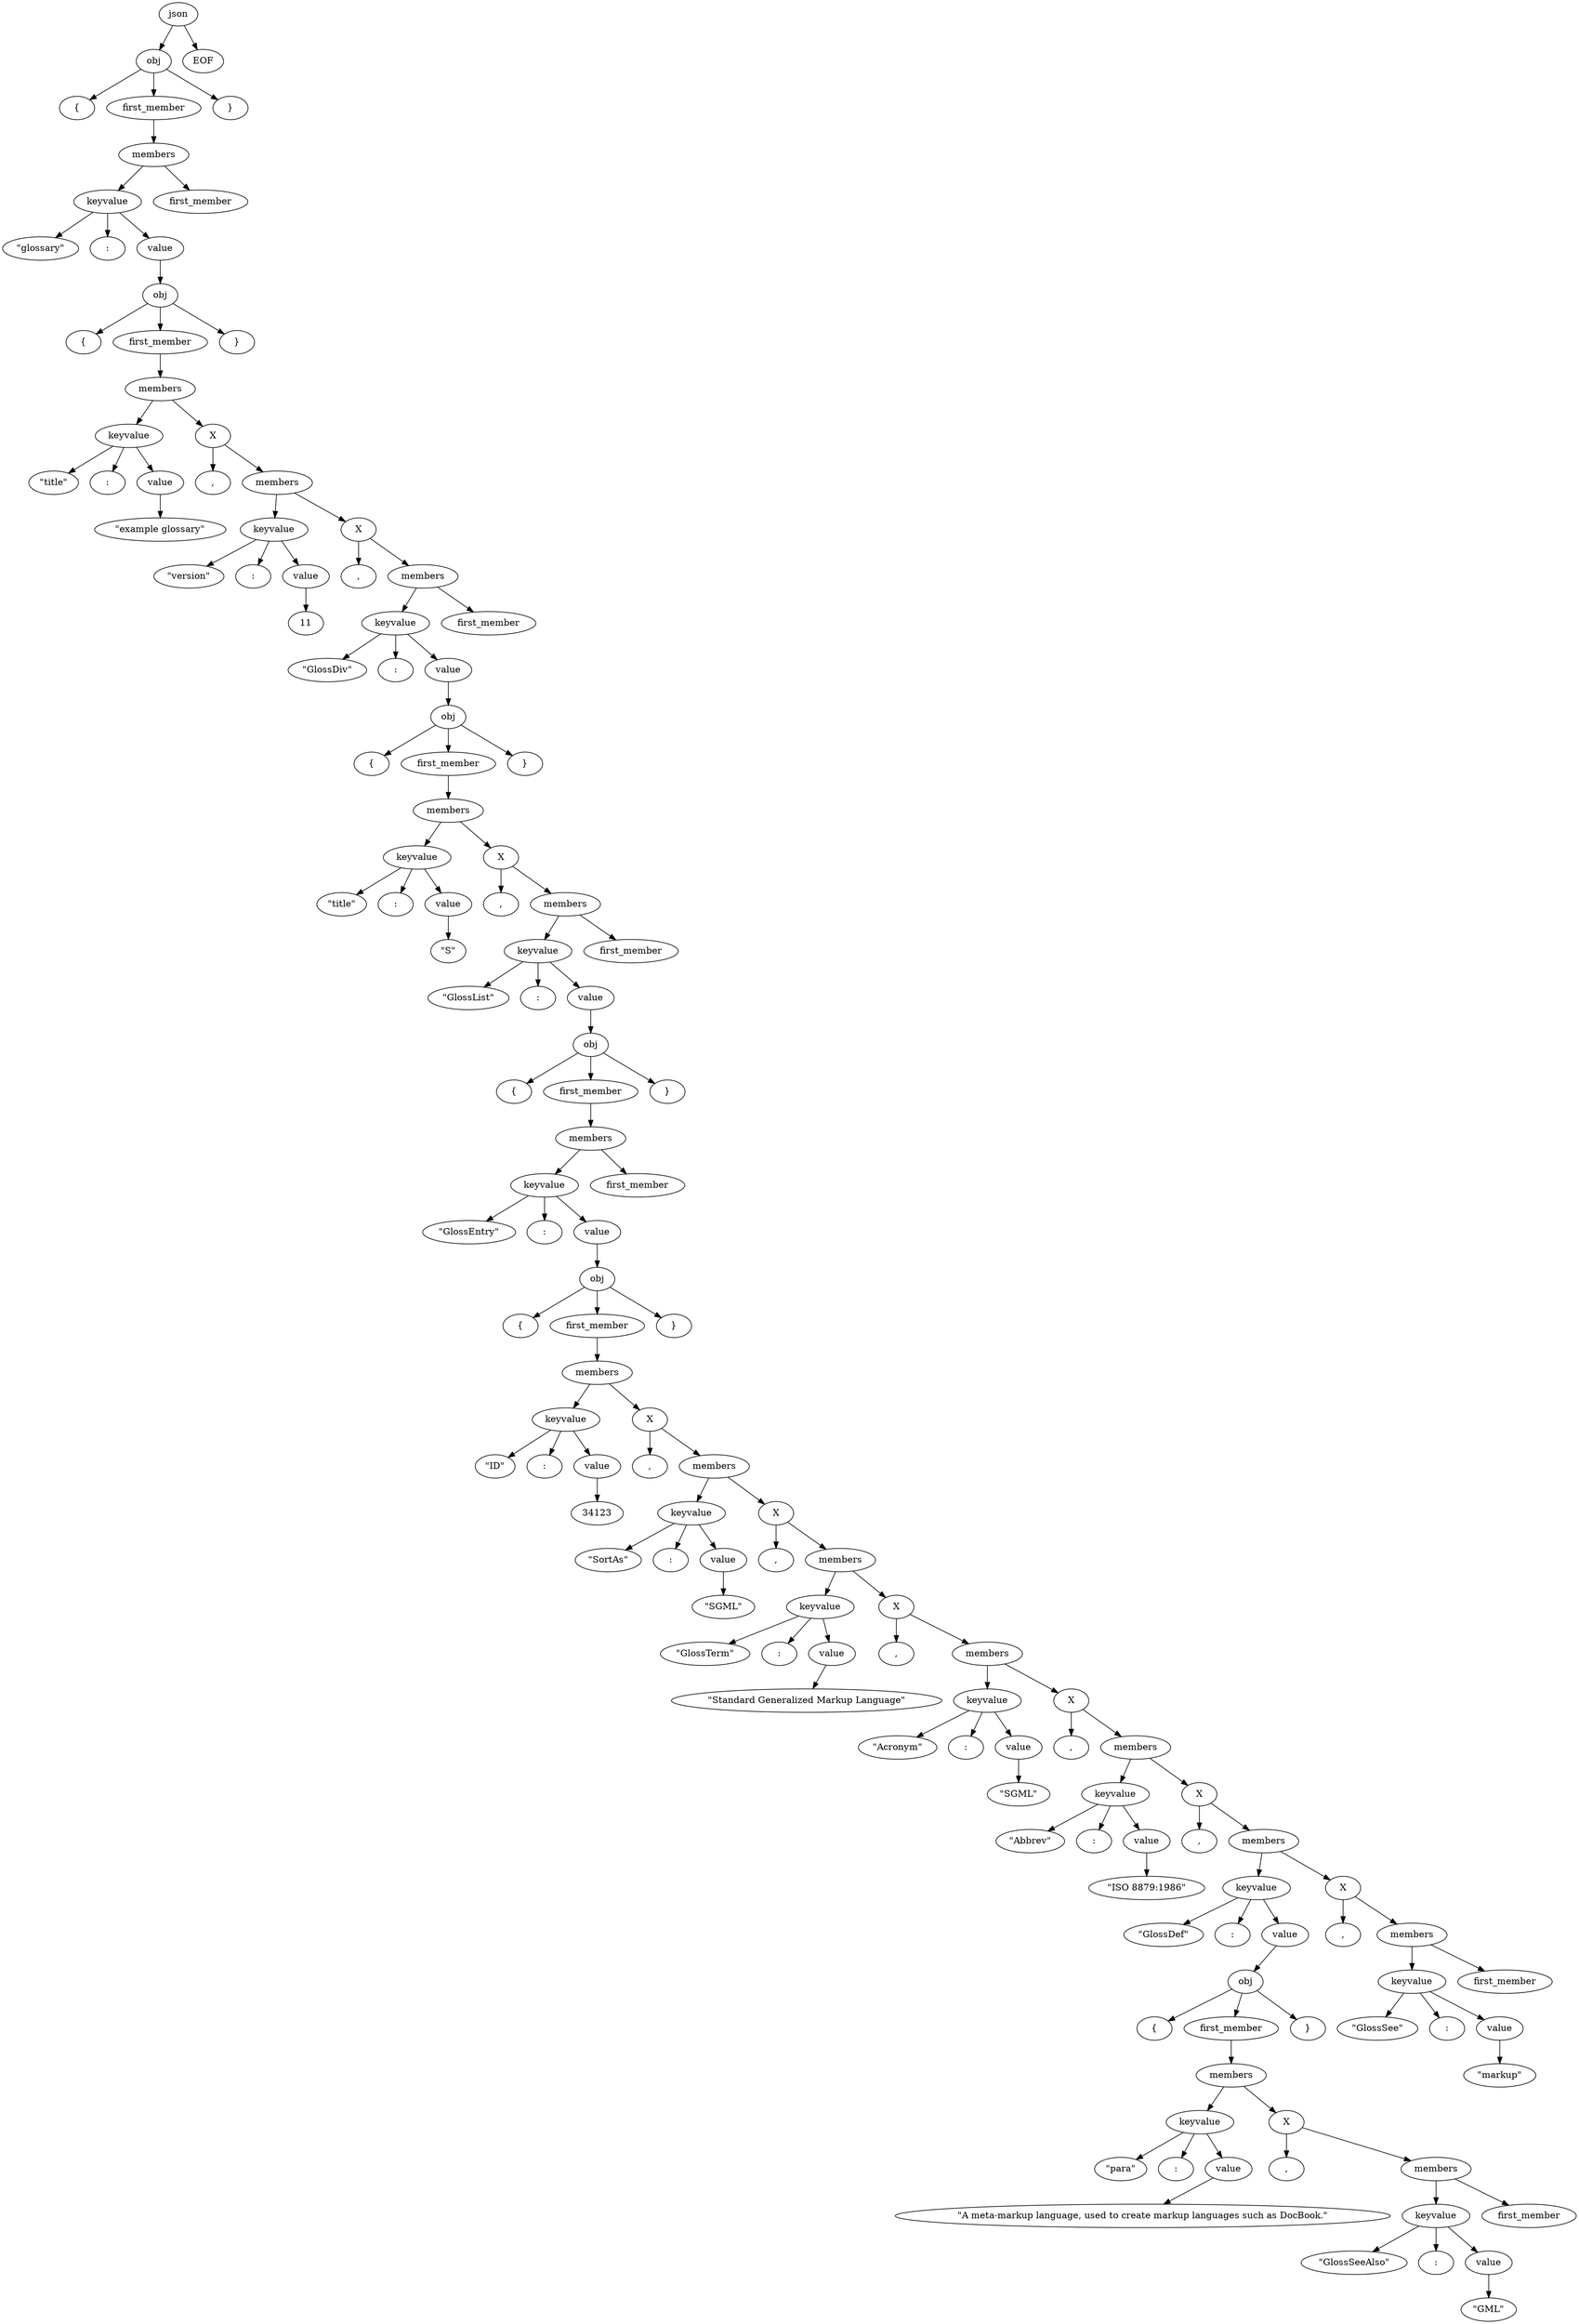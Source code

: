 digraph G
{
    0 [label="json"];
    1 [label="obj"];
    2 [label="{"];
    3 [label="first_member"];
    4 [label="members"];
    5 [label="keyvalue"];
    6 [label="\"glossary\""];
    7 [label=":"];
    8 [label="value"];
    9 [label="obj"];
    10 [label="{"];
    11 [label="first_member"];
    12 [label="members"];
    13 [label="keyvalue"];
    14 [label="\"title\""];
    15 [label=":"];
    16 [label="value"];
    17 [label="\"example glossary\""];
    18 [label="X"];
    19 [label=","];
    20 [label="members"];
    21 [label="keyvalue"];
    22 [label="\"version\""];
    23 [label=":"];
    24 [label="value"];
    25 [label="11"];
    26 [label="X"];
    27 [label=","];
    28 [label="members"];
    29 [label="keyvalue"];
    30 [label="\"GlossDiv\""];
    31 [label=":"];
    32 [label="value"];
    33 [label="obj"];
    34 [label="{"];
    35 [label="first_member"];
    36 [label="members"];
    37 [label="keyvalue"];
    38 [label="\"title\""];
    39 [label=":"];
    40 [label="value"];
    41 [label="\"S\""];
    42 [label="X"];
    43 [label=","];
    44 [label="members"];
    45 [label="keyvalue"];
    46 [label="\"GlossList\""];
    47 [label=":"];
    48 [label="value"];
    49 [label="obj"];
    50 [label="{"];
    51 [label="first_member"];
    52 [label="members"];
    53 [label="keyvalue"];
    54 [label="\"GlossEntry\""];
    55 [label=":"];
    56 [label="value"];
    57 [label="obj"];
    58 [label="{"];
    59 [label="first_member"];
    60 [label="members"];
    61 [label="keyvalue"];
    62 [label="\"ID\""];
    63 [label=":"];
    64 [label="value"];
    65 [label="34123"];
    66 [label="X"];
    67 [label=","];
    68 [label="members"];
    69 [label="keyvalue"];
    70 [label="\"SortAs\""];
    71 [label=":"];
    72 [label="value"];
    73 [label="\"SGML\""];
    74 [label="X"];
    75 [label=","];
    76 [label="members"];
    77 [label="keyvalue"];
    78 [label="\"GlossTerm\""];
    79 [label=":"];
    80 [label="value"];
    81 [label="\"Standard Generalized Markup Language\""];
    82 [label="X"];
    83 [label=","];
    84 [label="members"];
    85 [label="keyvalue"];
    86 [label="\"Acronym\""];
    87 [label=":"];
    88 [label="value"];
    89 [label="\"SGML\""];
    90 [label="X"];
    91 [label=","];
    92 [label="members"];
    93 [label="keyvalue"];
    94 [label="\"Abbrev\""];
    95 [label=":"];
    96 [label="value"];
    97 [label="\"ISO 8879:1986\""];
    98 [label="X"];
    99 [label=","];
    100 [label="members"];
    101 [label="keyvalue"];
    102 [label="\"GlossDef\""];
    103 [label=":"];
    104 [label="value"];
    105 [label="obj"];
    106 [label="{"];
    107 [label="first_member"];
    108 [label="members"];
    109 [label="keyvalue"];
    110 [label="\"para\""];
    111 [label=":"];
    112 [label="value"];
    113 [label="\"A meta-markup language, used to create markup languages such as DocBook.\""];
    114 [label="X"];
    115 [label=","];
    116 [label="members"];
    117 [label="keyvalue"];
    118 [label="\"GlossSeeAlso\""];
    119 [label=":"];
    120 [label="value"];
    121 [label="\"GML\""];
    122 [label="first_member"];
    123 [label="}"];
    124 [label="X"];
    125 [label=","];
    126 [label="members"];
    127 [label="keyvalue"];
    128 [label="\"GlossSee\""];
    129 [label=":"];
    130 [label="value"];
    131 [label="\"markup\""];
    132 [label="first_member"];
    133 [label="}"];
    134 [label="first_member"];
    135 [label="}"];
    136 [label="first_member"];
    137 [label="}"];
    138 [label="first_member"];
    139 [label="}"];
    140 [label="first_member"];
    141 [label="}"];
    142 [label="EOF"];

    16 -> 17;
    13 -> 14;
    13 -> 15;
    13 -> 16;
    24 -> 25;
    21 -> 22;
    21 -> 23;
    21 -> 24;
    40 -> 41;
    37 -> 38;
    37 -> 39;
    37 -> 40;
    64 -> 65;
    61 -> 62;
    61 -> 63;
    61 -> 64;
    72 -> 73;
    69 -> 70;
    69 -> 71;
    69 -> 72;
    80 -> 81;
    77 -> 78;
    77 -> 79;
    77 -> 80;
    88 -> 89;
    85 -> 86;
    85 -> 87;
    85 -> 88;
    96 -> 97;
    93 -> 94;
    93 -> 95;
    93 -> 96;
    112 -> 113;
    109 -> 110;
    109 -> 111;
    109 -> 112;
    120 -> 121;
    117 -> 118;
    117 -> 119;
    117 -> 120;
    116 -> 117;
    116 -> 122;
    114 -> 115;
    114 -> 116;
    108 -> 109;
    108 -> 114;
    107 -> 108;
    105 -> 106;
    105 -> 107;
    105 -> 123;
    104 -> 105;
    101 -> 102;
    101 -> 103;
    101 -> 104;
    130 -> 131;
    127 -> 128;
    127 -> 129;
    127 -> 130;
    126 -> 127;
    126 -> 132;
    124 -> 125;
    124 -> 126;
    100 -> 101;
    100 -> 124;
    98 -> 99;
    98 -> 100;
    92 -> 93;
    92 -> 98;
    90 -> 91;
    90 -> 92;
    84 -> 85;
    84 -> 90;
    82 -> 83;
    82 -> 84;
    76 -> 77;
    76 -> 82;
    74 -> 75;
    74 -> 76;
    68 -> 69;
    68 -> 74;
    66 -> 67;
    66 -> 68;
    60 -> 61;
    60 -> 66;
    59 -> 60;
    57 -> 58;
    57 -> 59;
    57 -> 133;
    56 -> 57;
    53 -> 54;
    53 -> 55;
    53 -> 56;
    52 -> 53;
    52 -> 134;
    51 -> 52;
    49 -> 50;
    49 -> 51;
    49 -> 135;
    48 -> 49;
    45 -> 46;
    45 -> 47;
    45 -> 48;
    44 -> 45;
    44 -> 136;
    42 -> 43;
    42 -> 44;
    36 -> 37;
    36 -> 42;
    35 -> 36;
    33 -> 34;
    33 -> 35;
    33 -> 137;
    32 -> 33;
    29 -> 30;
    29 -> 31;
    29 -> 32;
    28 -> 29;
    28 -> 138;
    26 -> 27;
    26 -> 28;
    20 -> 21;
    20 -> 26;
    18 -> 19;
    18 -> 20;
    12 -> 13;
    12 -> 18;
    11 -> 12;
    9 -> 10;
    9 -> 11;
    9 -> 139;
    8 -> 9;
    5 -> 6;
    5 -> 7;
    5 -> 8;
    4 -> 5;
    4 -> 140;
    3 -> 4;
    1 -> 2;
    1 -> 3;
    1 -> 141;
    0 -> 1;
    0 -> 142;
}